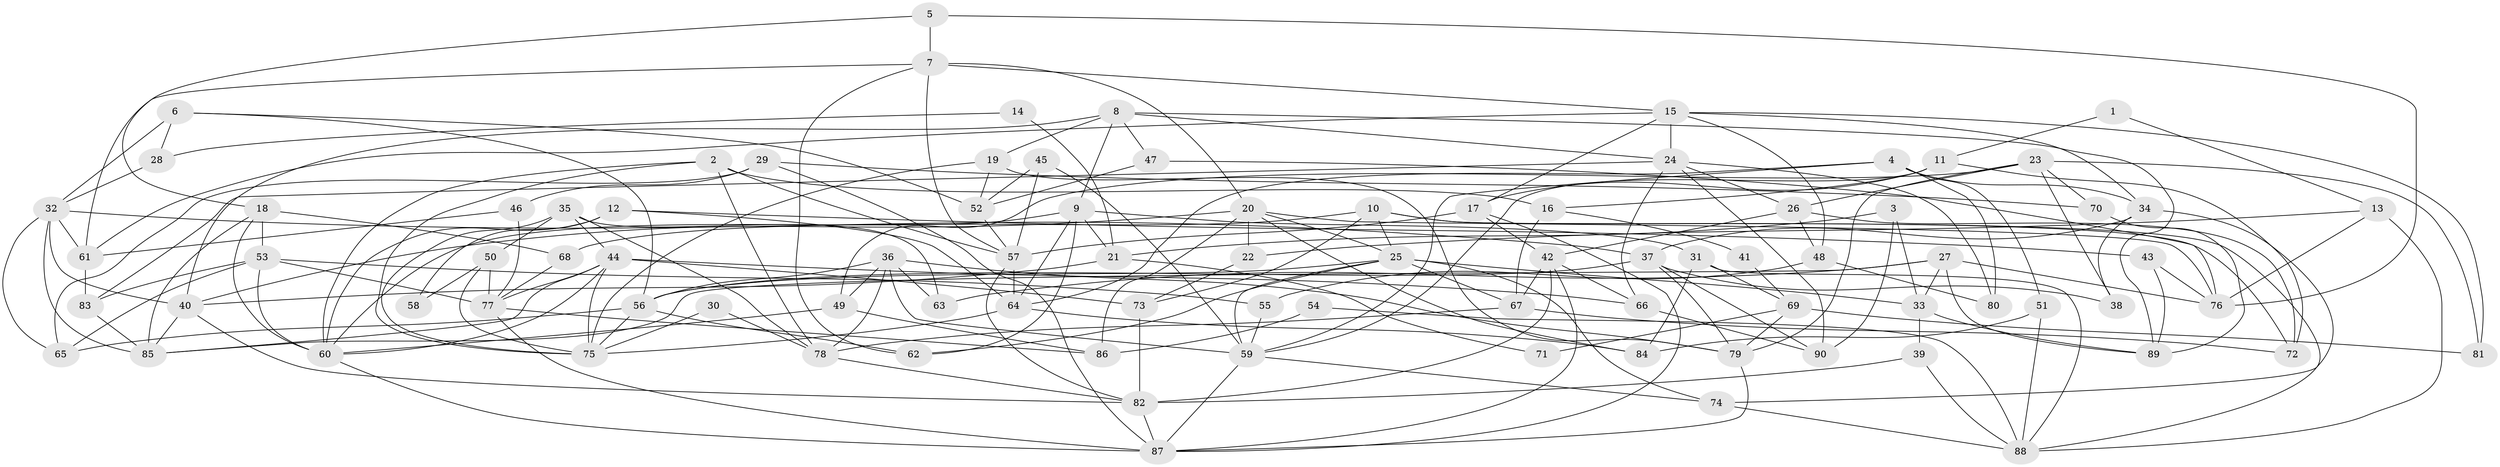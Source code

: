 // original degree distribution, {2: 0.1328125, 3: 0.296875, 5: 0.125, 4: 0.2734375, 6: 0.109375, 7: 0.03125, 8: 0.03125}
// Generated by graph-tools (version 1.1) at 2025/37/03/04/25 23:37:04]
// undirected, 90 vertices, 212 edges
graph export_dot {
  node [color=gray90,style=filled];
  1;
  2;
  3;
  4;
  5;
  6;
  7;
  8;
  9;
  10;
  11;
  12;
  13;
  14;
  15;
  16;
  17;
  18;
  19;
  20;
  21;
  22;
  23;
  24;
  25;
  26;
  27;
  28;
  29;
  30;
  31;
  32;
  33;
  34;
  35;
  36;
  37;
  38;
  39;
  40;
  41;
  42;
  43;
  44;
  45;
  46;
  47;
  48;
  49;
  50;
  51;
  52;
  53;
  54;
  55;
  56;
  57;
  58;
  59;
  60;
  61;
  62;
  63;
  64;
  65;
  66;
  67;
  68;
  69;
  70;
  71;
  72;
  73;
  74;
  75;
  76;
  77;
  78;
  79;
  80;
  81;
  82;
  83;
  84;
  85;
  86;
  87;
  88;
  89;
  90;
  1 -- 11 [weight=1.0];
  1 -- 13 [weight=1.0];
  2 -- 16 [weight=1.0];
  2 -- 57 [weight=1.0];
  2 -- 60 [weight=1.0];
  2 -- 75 [weight=1.0];
  2 -- 78 [weight=1.0];
  3 -- 21 [weight=1.0];
  3 -- 33 [weight=1.0];
  3 -- 90 [weight=1.0];
  4 -- 34 [weight=1.0];
  4 -- 51 [weight=1.0];
  4 -- 59 [weight=1.0];
  4 -- 64 [weight=1.0];
  4 -- 80 [weight=1.0];
  5 -- 7 [weight=1.0];
  5 -- 18 [weight=1.0];
  5 -- 76 [weight=1.0];
  6 -- 28 [weight=1.0];
  6 -- 32 [weight=1.0];
  6 -- 52 [weight=1.0];
  6 -- 56 [weight=1.0];
  7 -- 15 [weight=1.0];
  7 -- 20 [weight=1.0];
  7 -- 57 [weight=1.0];
  7 -- 61 [weight=1.0];
  7 -- 62 [weight=1.0];
  8 -- 9 [weight=1.0];
  8 -- 19 [weight=1.0];
  8 -- 24 [weight=1.0];
  8 -- 40 [weight=1.0];
  8 -- 47 [weight=1.0];
  8 -- 89 [weight=1.0];
  9 -- 21 [weight=1.0];
  9 -- 31 [weight=1.0];
  9 -- 60 [weight=1.0];
  9 -- 62 [weight=1.0];
  9 -- 64 [weight=1.0];
  10 -- 25 [weight=1.0];
  10 -- 68 [weight=1.0];
  10 -- 72 [weight=1.0];
  10 -- 73 [weight=1.0];
  10 -- 88 [weight=1.0];
  11 -- 16 [weight=1.0];
  11 -- 17 [weight=1.0];
  11 -- 59 [weight=1.0];
  11 -- 72 [weight=1.0];
  12 -- 43 [weight=1.0];
  12 -- 58 [weight=1.0];
  12 -- 60 [weight=1.0];
  12 -- 64 [weight=1.0];
  13 -- 22 [weight=1.0];
  13 -- 76 [weight=1.0];
  13 -- 88 [weight=1.0];
  14 -- 21 [weight=1.0];
  14 -- 28 [weight=1.0];
  15 -- 17 [weight=1.0];
  15 -- 24 [weight=1.0];
  15 -- 34 [weight=1.0];
  15 -- 48 [weight=1.0];
  15 -- 61 [weight=1.0];
  15 -- 81 [weight=1.0];
  16 -- 41 [weight=1.0];
  16 -- 67 [weight=1.0];
  17 -- 42 [weight=1.0];
  17 -- 57 [weight=1.0];
  17 -- 87 [weight=1.0];
  18 -- 53 [weight=1.0];
  18 -- 60 [weight=1.0];
  18 -- 68 [weight=2.0];
  18 -- 85 [weight=1.0];
  19 -- 52 [weight=1.0];
  19 -- 75 [weight=1.0];
  19 -- 79 [weight=1.0];
  20 -- 22 [weight=2.0];
  20 -- 25 [weight=1.0];
  20 -- 40 [weight=1.0];
  20 -- 76 [weight=1.0];
  20 -- 84 [weight=1.0];
  20 -- 86 [weight=1.0];
  21 -- 40 [weight=1.0];
  21 -- 71 [weight=1.0];
  22 -- 73 [weight=1.0];
  23 -- 26 [weight=1.0];
  23 -- 38 [weight=1.0];
  23 -- 49 [weight=1.0];
  23 -- 70 [weight=1.0];
  23 -- 79 [weight=1.0];
  23 -- 81 [weight=1.0];
  24 -- 26 [weight=1.0];
  24 -- 66 [weight=1.0];
  24 -- 80 [weight=1.0];
  24 -- 83 [weight=1.0];
  24 -- 90 [weight=1.0];
  25 -- 33 [weight=1.0];
  25 -- 56 [weight=1.0];
  25 -- 59 [weight=1.0];
  25 -- 62 [weight=1.0];
  25 -- 67 [weight=1.0];
  25 -- 74 [weight=1.0];
  26 -- 42 [weight=1.0];
  26 -- 48 [weight=1.0];
  26 -- 72 [weight=1.0];
  27 -- 33 [weight=1.0];
  27 -- 63 [weight=1.0];
  27 -- 76 [weight=1.0];
  27 -- 85 [weight=1.0];
  27 -- 89 [weight=1.0];
  28 -- 32 [weight=1.0];
  29 -- 46 [weight=1.0];
  29 -- 65 [weight=1.0];
  29 -- 70 [weight=1.0];
  29 -- 87 [weight=1.0];
  30 -- 75 [weight=1.0];
  30 -- 78 [weight=1.0];
  31 -- 69 [weight=1.0];
  31 -- 84 [weight=1.0];
  31 -- 88 [weight=1.0];
  32 -- 37 [weight=1.0];
  32 -- 40 [weight=1.0];
  32 -- 61 [weight=1.0];
  32 -- 65 [weight=1.0];
  32 -- 85 [weight=2.0];
  33 -- 39 [weight=1.0];
  33 -- 89 [weight=1.0];
  34 -- 37 [weight=1.0];
  34 -- 38 [weight=1.0];
  34 -- 74 [weight=1.0];
  35 -- 44 [weight=1.0];
  35 -- 50 [weight=1.0];
  35 -- 63 [weight=1.0];
  35 -- 75 [weight=1.0];
  35 -- 78 [weight=1.0];
  36 -- 49 [weight=1.0];
  36 -- 56 [weight=1.0];
  36 -- 59 [weight=1.0];
  36 -- 63 [weight=1.0];
  36 -- 78 [weight=1.0];
  36 -- 79 [weight=1.0];
  37 -- 38 [weight=1.0];
  37 -- 56 [weight=1.0];
  37 -- 79 [weight=1.0];
  37 -- 90 [weight=1.0];
  39 -- 82 [weight=1.0];
  39 -- 88 [weight=1.0];
  40 -- 82 [weight=1.0];
  40 -- 85 [weight=1.0];
  41 -- 69 [weight=1.0];
  42 -- 66 [weight=1.0];
  42 -- 67 [weight=1.0];
  42 -- 82 [weight=1.0];
  42 -- 87 [weight=1.0];
  43 -- 76 [weight=1.0];
  43 -- 89 [weight=1.0];
  44 -- 60 [weight=1.0];
  44 -- 66 [weight=1.0];
  44 -- 73 [weight=1.0];
  44 -- 75 [weight=1.0];
  44 -- 77 [weight=1.0];
  44 -- 85 [weight=1.0];
  45 -- 52 [weight=1.0];
  45 -- 57 [weight=1.0];
  45 -- 59 [weight=1.0];
  46 -- 61 [weight=1.0];
  46 -- 77 [weight=1.0];
  47 -- 52 [weight=1.0];
  47 -- 76 [weight=1.0];
  48 -- 55 [weight=1.0];
  48 -- 80 [weight=1.0];
  49 -- 60 [weight=1.0];
  49 -- 86 [weight=1.0];
  50 -- 58 [weight=1.0];
  50 -- 75 [weight=1.0];
  50 -- 77 [weight=1.0];
  51 -- 84 [weight=1.0];
  51 -- 88 [weight=1.0];
  52 -- 57 [weight=1.0];
  53 -- 55 [weight=1.0];
  53 -- 60 [weight=1.0];
  53 -- 65 [weight=1.0];
  53 -- 77 [weight=1.0];
  53 -- 83 [weight=1.0];
  54 -- 86 [weight=1.0];
  54 -- 88 [weight=1.0];
  55 -- 59 [weight=1.0];
  56 -- 62 [weight=1.0];
  56 -- 65 [weight=1.0];
  56 -- 75 [weight=1.0];
  57 -- 64 [weight=1.0];
  57 -- 82 [weight=1.0];
  59 -- 74 [weight=1.0];
  59 -- 87 [weight=1.0];
  60 -- 87 [weight=1.0];
  61 -- 83 [weight=1.0];
  64 -- 75 [weight=1.0];
  64 -- 84 [weight=1.0];
  66 -- 90 [weight=1.0];
  67 -- 72 [weight=1.0];
  67 -- 78 [weight=1.0];
  68 -- 77 [weight=1.0];
  69 -- 71 [weight=1.0];
  69 -- 79 [weight=1.0];
  69 -- 81 [weight=1.0];
  70 -- 89 [weight=1.0];
  73 -- 82 [weight=1.0];
  74 -- 88 [weight=2.0];
  77 -- 86 [weight=1.0];
  77 -- 87 [weight=1.0];
  78 -- 82 [weight=1.0];
  79 -- 87 [weight=1.0];
  82 -- 87 [weight=1.0];
  83 -- 85 [weight=1.0];
}
